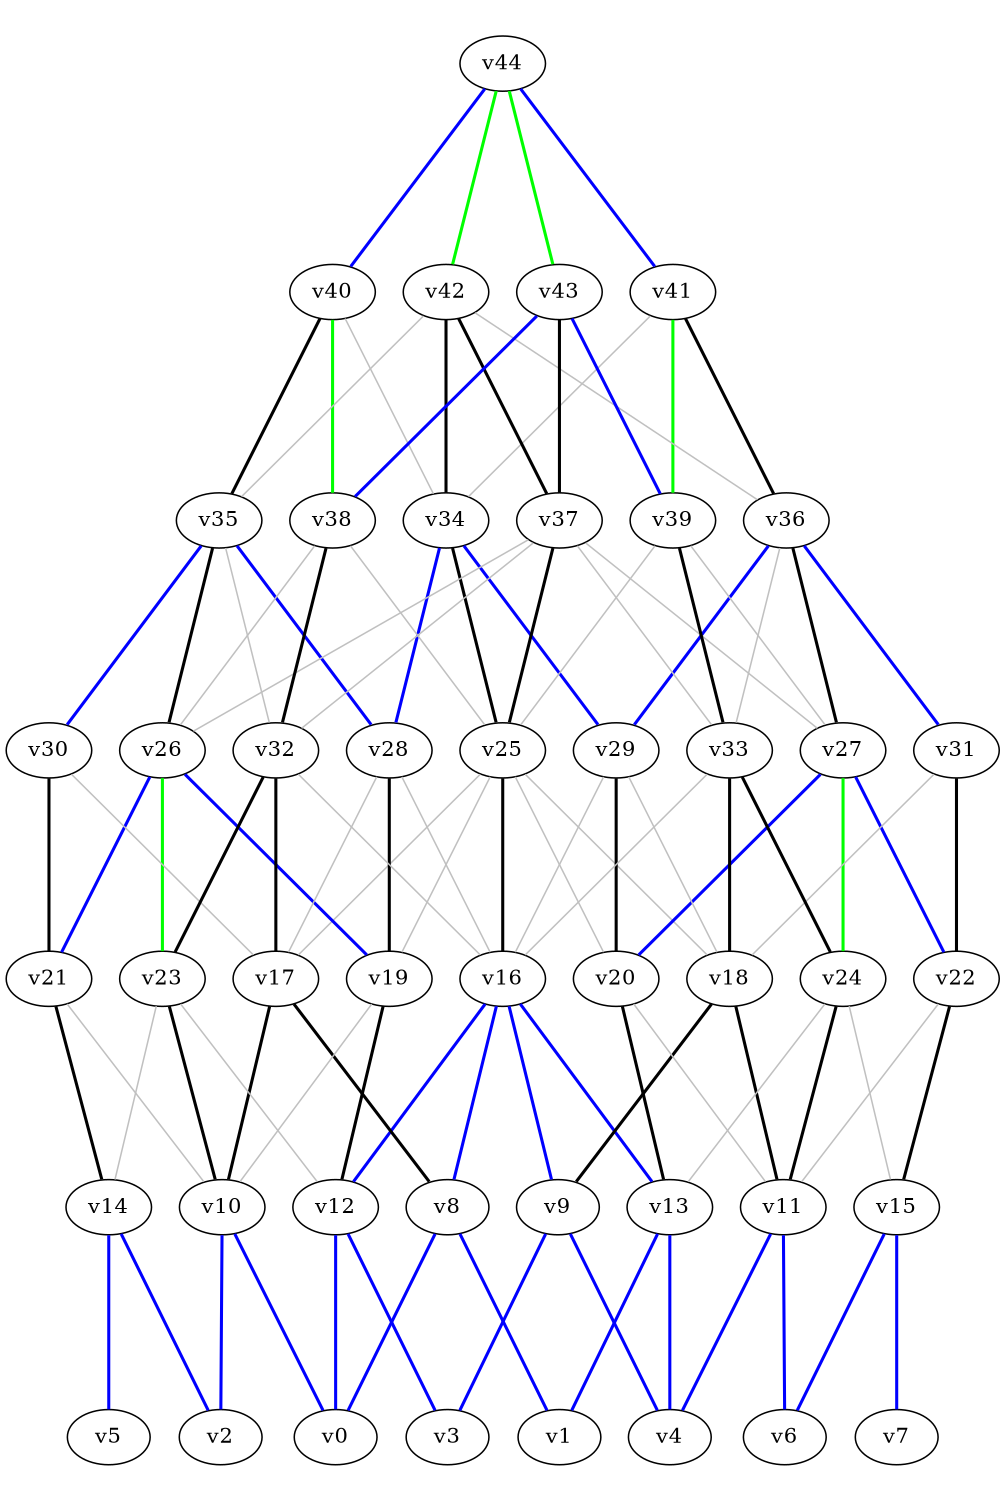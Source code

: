 

digraph G {
ratio="1.5"
size="7.5,10.0"
v0
v1
v2
v3
v4
v5
v6
v7
v8
v9
v10
v11
v12
v13
v14
v15
v16
v17
v18
v19
v20
v21
v22
v23
v24
v25
v26
v27
v28
v29
v30
v31
v32
v33
v34
v35
v36
v37
v38
v39
v40
v41
v42
v43
v44
v8 -> v0[color=blue] [arrowhead=none] [style=bold]
v10 -> v0[color=blue] [arrowhead=none] [style=bold]
v12 -> v0[color=blue] [arrowhead=none] [style=bold]
v8 -> v1[color=blue] [arrowhead=none] [style=bold]
v13 -> v1[color=blue] [arrowhead=none] [style=bold]
v10 -> v2[color=blue] [arrowhead=none] [style=bold]
v14 -> v2[color=blue] [arrowhead=none] [style=bold]
v9 -> v3[color=blue] [arrowhead=none] [style=bold]
v12 -> v3[color=blue] [arrowhead=none] [style=bold]
v9 -> v4[color=blue] [arrowhead=none] [style=bold]
v11 -> v4[color=blue] [arrowhead=none] [style=bold]
v13 -> v4[color=blue] [arrowhead=none] [style=bold]
v14 -> v5[color=blue] [arrowhead=none] [style=bold]
v11 -> v6[color=blue] [arrowhead=none] [style=bold]
v15 -> v6[color=blue] [arrowhead=none] [style=bold]
v15 -> v7[color=blue] [arrowhead=none] [style=bold]
v17 -> v8[color=black] [arrowhead=none] [style=bold]
v16 -> v8[color=blue] [arrowhead=none] [style=bold]
v18 -> v9[color=black] [arrowhead=none] [style=bold]
v16 -> v9[color=blue] [arrowhead=none] [style=bold]
v17 -> v10[color=black] [arrowhead=none] [style=bold]
v23 -> v10[color=black] [arrowhead=none] [style=bold]
v18 -> v11[color=black] [arrowhead=none] [style=bold]
v24 -> v11[color=black] [arrowhead=none] [style=bold]
v16 -> v12[color=blue] [arrowhead=none] [style=bold]
v19 -> v12[color=black] [arrowhead=none] [style=bold]
v16 -> v13[color=blue] [arrowhead=none] [style=bold]
v20 -> v13[color=black] [arrowhead=none] [style=bold]
v21 -> v14[color=black] [arrowhead=none] [style=bold]
v22 -> v15[color=black] [arrowhead=none] [style=bold]
v25 -> v16[color=black] [arrowhead=none] [style=bold]
v32 -> v17[color=black] [arrowhead=none] [style=bold]
v33 -> v18[color=black] [arrowhead=none] [style=bold]
v28 -> v19[color=black] [arrowhead=none] [style=bold]
v26 -> v19[color=blue] [arrowhead=none] [style=bold]
v29 -> v20[color=black] [arrowhead=none] [style=bold]
v27 -> v20[color=blue] [arrowhead=none] [style=bold]
v30 -> v21[color=black] [arrowhead=none] [style=bold]
v26 -> v21[color=blue] [arrowhead=none] [style=bold]
v31 -> v22[color=black] [arrowhead=none] [style=bold]
v27 -> v22[color=blue] [arrowhead=none] [style=bold]
v32 -> v23[color=black] [arrowhead=none] [style=bold]
v26 -> v23[color=green] [arrowhead=none] [style=bold]
v33 -> v24[color=black] [arrowhead=none] [style=bold]
v27 -> v24[color=green] [arrowhead=none] [style=bold]
v34 -> v25[color=black] [arrowhead=none] [style=bold]
v37 -> v25[color=black] [arrowhead=none] [style=bold]
v35 -> v26[color=black] [arrowhead=none] [style=bold]
v36 -> v27[color=black] [arrowhead=none] [style=bold]
v34 -> v28[color=blue] [arrowhead=none] [style=bold]
v35 -> v28[color=blue] [arrowhead=none] [style=bold]
v34 -> v29[color=blue] [arrowhead=none] [style=bold]
v36 -> v29[color=blue] [arrowhead=none] [style=bold]
v35 -> v30[color=blue] [arrowhead=none] [style=bold]
v36 -> v31[color=blue] [arrowhead=none] [style=bold]
v38 -> v32[color=black] [arrowhead=none] [style=bold]
v39 -> v33[color=black] [arrowhead=none] [style=bold]
v42 -> v34[color=black] [arrowhead=none] [style=bold]
v40 -> v35[color=black] [arrowhead=none] [style=bold]
v41 -> v36[color=black] [arrowhead=none] [style=bold]
v42 -> v37[color=black] [arrowhead=none] [style=bold]
v43 -> v37[color=black] [arrowhead=none] [style=bold]
v40 -> v38[color=green] [arrowhead=none] [style=bold]
v43 -> v38[color=blue] [arrowhead=none] [style=bold]
v41 -> v39[color=green] [arrowhead=none] [style=bold]
v43 -> v39[color=blue] [arrowhead=none] [style=bold]
v44 -> v40[color=blue] [arrowhead=none] [style=bold]
v44 -> v41[color=blue] [arrowhead=none] [style=bold]
v44 -> v42[color=green] [arrowhead=none] [style=bold]
v44 -> v43[color=green] [arrowhead=none] [style=bold]
v19 -> v10[color=gray] [arrowhead=none]
v20 -> v11[color=gray] [arrowhead=none]
v21 -> v10[color=gray] [arrowhead=none]
v22 -> v11[color=gray] [arrowhead=none]
v23 -> v12[color=gray] [arrowhead=none]
v23 -> v14[color=gray] [arrowhead=none]
v24 -> v13[color=gray] [arrowhead=none]
v24 -> v15[color=gray] [arrowhead=none]
v25 -> v17[color=gray] [arrowhead=none]
v25 -> v18[color=gray] [arrowhead=none]
v25 -> v19[color=gray] [arrowhead=none]
v25 -> v20[color=gray] [arrowhead=none]
v28 -> v16[color=gray] [arrowhead=none]
v28 -> v17[color=gray] [arrowhead=none]
v29 -> v16[color=gray] [arrowhead=none]
v29 -> v18[color=gray] [arrowhead=none]
v30 -> v17[color=gray] [arrowhead=none]
v31 -> v18[color=gray] [arrowhead=none]
v32 -> v16[color=gray] [arrowhead=none]
v33 -> v16[color=gray] [arrowhead=none]
v35 -> v32[color=gray] [arrowhead=none]
v36 -> v33[color=gray] [arrowhead=none]
v37 -> v26[color=gray] [arrowhead=none]
v37 -> v27[color=gray] [arrowhead=none]
v37 -> v32[color=gray] [arrowhead=none]
v37 -> v33[color=gray] [arrowhead=none]
v38 -> v25[color=gray] [arrowhead=none]
v38 -> v26[color=gray] [arrowhead=none]
v39 -> v25[color=gray] [arrowhead=none]
v39 -> v27[color=gray] [arrowhead=none]
v40 -> v34[color=gray] [arrowhead=none]
v41 -> v34[color=gray] [arrowhead=none]
v42 -> v35[color=gray] [arrowhead=none]
v42 -> v36[color=gray] [arrowhead=none]
}